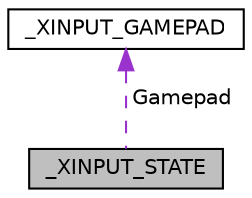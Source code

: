digraph "_XINPUT_STATE"
{
 // LATEX_PDF_SIZE
  edge [fontname="Helvetica",fontsize="10",labelfontname="Helvetica",labelfontsize="10"];
  node [fontname="Helvetica",fontsize="10",shape=record];
  Node1 [label="_XINPUT_STATE",height=0.2,width=0.4,color="black", fillcolor="grey75", style="filled", fontcolor="black",tooltip=" "];
  Node2 -> Node1 [dir="back",color="darkorchid3",fontsize="10",style="dashed",label=" Gamepad" ];
  Node2 [label="_XINPUT_GAMEPAD",height=0.2,width=0.4,color="black", fillcolor="white", style="filled",URL="$struct__XINPUT__GAMEPAD.html",tooltip=" "];
}
